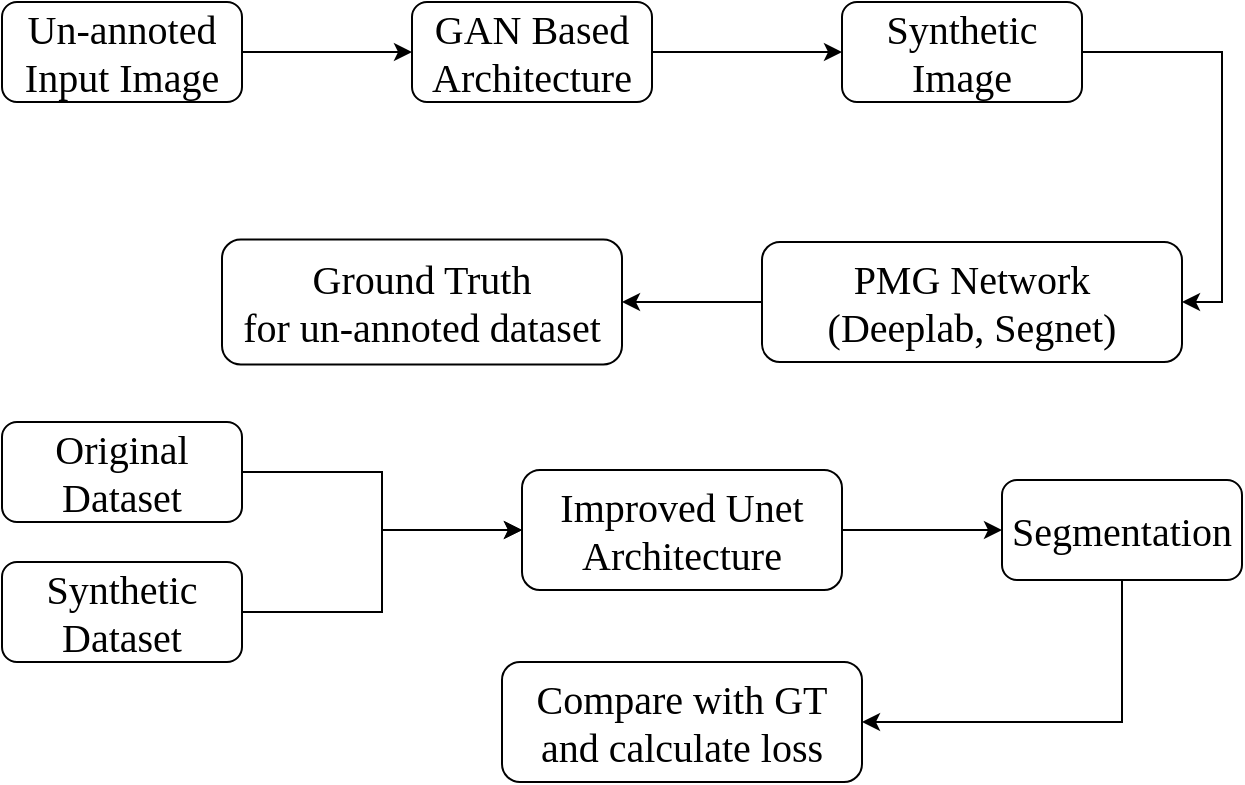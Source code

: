 <mxfile version="23.1.1" type="github">
  <diagram name="Page-1" id="Z6lhQb1JWjHIM8Xqt7a7">
    <mxGraphModel dx="880" dy="468" grid="1" gridSize="10" guides="1" tooltips="1" connect="1" arrows="1" fold="1" page="1" pageScale="1" pageWidth="850" pageHeight="1100" math="0" shadow="0">
      <root>
        <mxCell id="0" />
        <mxCell id="1" parent="0" />
        <mxCell id="lIYEoQFzBlBaK3pY_wxw-4" style="edgeStyle=orthogonalEdgeStyle;rounded=0;orthogonalLoop=1;jettySize=auto;html=1;exitX=1;exitY=0.5;exitDx=0;exitDy=0;entryX=0;entryY=0.5;entryDx=0;entryDy=0;" parent="1" source="lIYEoQFzBlBaK3pY_wxw-1" target="lIYEoQFzBlBaK3pY_wxw-3" edge="1">
          <mxGeometry relative="1" as="geometry" />
        </mxCell>
        <mxCell id="lIYEoQFzBlBaK3pY_wxw-1" value="&lt;font style=&quot;font-size: 20px;&quot; face=&quot;Times New Roman&quot;&gt;Un-annoted&lt;br&gt;Input Image&lt;/font&gt;" style="rounded=1;whiteSpace=wrap;html=1;" parent="1" vertex="1">
          <mxGeometry x="93" y="150" width="120" height="50" as="geometry" />
        </mxCell>
        <mxCell id="lIYEoQFzBlBaK3pY_wxw-8" style="edgeStyle=orthogonalEdgeStyle;rounded=0;orthogonalLoop=1;jettySize=auto;html=1;exitX=1;exitY=0.5;exitDx=0;exitDy=0;entryX=1;entryY=0.5;entryDx=0;entryDy=0;" parent="1" source="lIYEoQFzBlBaK3pY_wxw-2" target="lIYEoQFzBlBaK3pY_wxw-6" edge="1">
          <mxGeometry relative="1" as="geometry" />
        </mxCell>
        <mxCell id="lIYEoQFzBlBaK3pY_wxw-2" value="&lt;font style=&quot;font-size: 20px;&quot; face=&quot;Times New Roman&quot;&gt;Synthetic Image&lt;/font&gt;" style="rounded=1;whiteSpace=wrap;html=1;" parent="1" vertex="1">
          <mxGeometry x="513" y="150" width="120" height="50" as="geometry" />
        </mxCell>
        <mxCell id="lIYEoQFzBlBaK3pY_wxw-5" style="edgeStyle=orthogonalEdgeStyle;rounded=0;orthogonalLoop=1;jettySize=auto;html=1;exitX=1;exitY=0.5;exitDx=0;exitDy=0;entryX=0;entryY=0.5;entryDx=0;entryDy=0;" parent="1" source="lIYEoQFzBlBaK3pY_wxw-3" target="lIYEoQFzBlBaK3pY_wxw-2" edge="1">
          <mxGeometry relative="1" as="geometry" />
        </mxCell>
        <mxCell id="lIYEoQFzBlBaK3pY_wxw-3" value="&lt;font face=&quot;Times New Roman&quot;&gt;&lt;span style=&quot;font-size: 20px;&quot;&gt;GAN Based Architecture&lt;/span&gt;&lt;/font&gt;" style="rounded=1;whiteSpace=wrap;html=1;" parent="1" vertex="1">
          <mxGeometry x="298" y="150" width="120" height="50" as="geometry" />
        </mxCell>
        <mxCell id="lIYEoQFzBlBaK3pY_wxw-11" style="edgeStyle=orthogonalEdgeStyle;rounded=0;orthogonalLoop=1;jettySize=auto;html=1;exitX=0;exitY=0.5;exitDx=0;exitDy=0;entryX=1;entryY=0.5;entryDx=0;entryDy=0;" parent="1" source="lIYEoQFzBlBaK3pY_wxw-6" target="lIYEoQFzBlBaK3pY_wxw-10" edge="1">
          <mxGeometry relative="1" as="geometry" />
        </mxCell>
        <mxCell id="lIYEoQFzBlBaK3pY_wxw-6" value="&lt;font style=&quot;font-size: 20px;&quot; face=&quot;Times New Roman&quot;&gt;PMG Network&lt;br&gt;(Deeplab, Segnet)&lt;/font&gt;" style="rounded=1;whiteSpace=wrap;html=1;" parent="1" vertex="1">
          <mxGeometry x="473" y="270" width="210" height="60" as="geometry" />
        </mxCell>
        <mxCell id="lIYEoQFzBlBaK3pY_wxw-10" value="&lt;font style=&quot;font-size: 20px;&quot; face=&quot;Times New Roman&quot;&gt;Ground Truth&lt;br&gt;for un-annoted dataset&lt;br&gt;&lt;/font&gt;" style="rounded=1;whiteSpace=wrap;html=1;" parent="1" vertex="1">
          <mxGeometry x="203" y="268.75" width="200" height="62.5" as="geometry" />
        </mxCell>
        <mxCell id="lIYEoQFzBlBaK3pY_wxw-19" style="edgeStyle=orthogonalEdgeStyle;rounded=0;orthogonalLoop=1;jettySize=auto;html=1;exitX=1;exitY=0.5;exitDx=0;exitDy=0;entryX=0;entryY=0.5;entryDx=0;entryDy=0;" parent="1" source="lIYEoQFzBlBaK3pY_wxw-13" target="lIYEoQFzBlBaK3pY_wxw-18" edge="1">
          <mxGeometry relative="1" as="geometry" />
        </mxCell>
        <mxCell id="lIYEoQFzBlBaK3pY_wxw-13" value="&lt;font style=&quot;font-size: 20px;&quot; face=&quot;Times New Roman&quot;&gt;Original Dataset&lt;/font&gt;" style="rounded=1;whiteSpace=wrap;html=1;" parent="1" vertex="1">
          <mxGeometry x="93" y="360" width="120" height="50" as="geometry" />
        </mxCell>
        <mxCell id="lIYEoQFzBlBaK3pY_wxw-20" style="edgeStyle=orthogonalEdgeStyle;rounded=0;orthogonalLoop=1;jettySize=auto;html=1;exitX=1;exitY=0.5;exitDx=0;exitDy=0;entryX=0;entryY=0.5;entryDx=0;entryDy=0;" parent="1" source="lIYEoQFzBlBaK3pY_wxw-16" target="lIYEoQFzBlBaK3pY_wxw-18" edge="1">
          <mxGeometry relative="1" as="geometry" />
        </mxCell>
        <mxCell id="lIYEoQFzBlBaK3pY_wxw-16" value="&lt;font style=&quot;font-size: 20px;&quot; face=&quot;Times New Roman&quot;&gt;Synthetic&lt;br&gt;Dataset&lt;br&gt;&lt;/font&gt;" style="rounded=1;whiteSpace=wrap;html=1;" parent="1" vertex="1">
          <mxGeometry x="93" y="430" width="120" height="50" as="geometry" />
        </mxCell>
        <mxCell id="lIYEoQFzBlBaK3pY_wxw-22" style="edgeStyle=orthogonalEdgeStyle;rounded=0;orthogonalLoop=1;jettySize=auto;html=1;exitX=1;exitY=0.5;exitDx=0;exitDy=0;" parent="1" source="lIYEoQFzBlBaK3pY_wxw-18" target="lIYEoQFzBlBaK3pY_wxw-21" edge="1">
          <mxGeometry relative="1" as="geometry" />
        </mxCell>
        <mxCell id="lIYEoQFzBlBaK3pY_wxw-18" value="&lt;font face=&quot;Times New Roman&quot;&gt;&lt;span style=&quot;font-size: 20px;&quot;&gt;Improved Unet Architecture&lt;/span&gt;&lt;/font&gt;" style="rounded=1;whiteSpace=wrap;html=1;" parent="1" vertex="1">
          <mxGeometry x="353" y="384" width="160" height="60" as="geometry" />
        </mxCell>
        <mxCell id="lIYEoQFzBlBaK3pY_wxw-25" style="edgeStyle=orthogonalEdgeStyle;rounded=0;orthogonalLoop=1;jettySize=auto;html=1;exitX=0.5;exitY=1;exitDx=0;exitDy=0;entryX=1;entryY=0.5;entryDx=0;entryDy=0;" parent="1" source="lIYEoQFzBlBaK3pY_wxw-21" target="lIYEoQFzBlBaK3pY_wxw-24" edge="1">
          <mxGeometry relative="1" as="geometry" />
        </mxCell>
        <mxCell id="lIYEoQFzBlBaK3pY_wxw-21" value="&lt;font style=&quot;font-size: 20px;&quot; face=&quot;Times New Roman&quot;&gt;Segmentation&lt;/font&gt;" style="rounded=1;whiteSpace=wrap;html=1;" parent="1" vertex="1">
          <mxGeometry x="593" y="389" width="120" height="50" as="geometry" />
        </mxCell>
        <mxCell id="lIYEoQFzBlBaK3pY_wxw-24" value="&lt;font face=&quot;Times New Roman&quot;&gt;&lt;span style=&quot;font-size: 20px;&quot;&gt;Compare with GT&lt;br&gt;and calculate loss&lt;br&gt;&lt;/span&gt;&lt;/font&gt;" style="rounded=1;whiteSpace=wrap;html=1;" parent="1" vertex="1">
          <mxGeometry x="343" y="480" width="180" height="60" as="geometry" />
        </mxCell>
      </root>
    </mxGraphModel>
  </diagram>
</mxfile>
